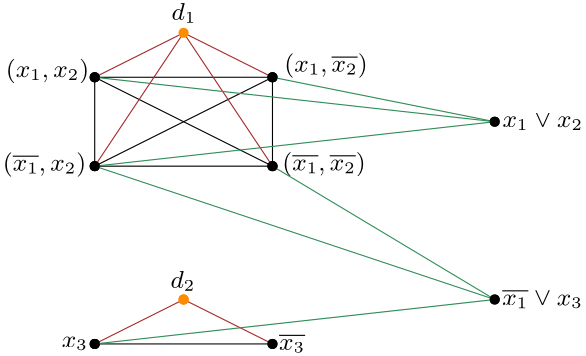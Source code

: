 <?xml version="1.0"?>
<!DOCTYPE ipe SYSTEM "ipe.dtd">
<ipe version="70218" creator="Ipe 7.2.27">
<info created="D:20230703022716" modified="D:20230708011657"/>
<ipestyle name="basic">
<symbol name="arrow/arc(spx)">
<path stroke="sym-stroke" fill="sym-stroke" pen="sym-pen">
0 0 m
-1 0.333 l
-1 -0.333 l
h
</path>
</symbol>
<symbol name="arrow/farc(spx)">
<path stroke="sym-stroke" fill="white" pen="sym-pen">
0 0 m
-1 0.333 l
-1 -0.333 l
h
</path>
</symbol>
<symbol name="arrow/ptarc(spx)">
<path stroke="sym-stroke" fill="sym-stroke" pen="sym-pen">
0 0 m
-1 0.333 l
-0.8 0 l
-1 -0.333 l
h
</path>
</symbol>
<symbol name="arrow/fptarc(spx)">
<path stroke="sym-stroke" fill="white" pen="sym-pen">
0 0 m
-1 0.333 l
-0.8 0 l
-1 -0.333 l
h
</path>
</symbol>
<symbol name="mark/circle(sx)" transformations="translations">
<path fill="sym-stroke">
0.6 0 0 0.6 0 0 e
0.4 0 0 0.4 0 0 e
</path>
</symbol>
<symbol name="mark/disk(sx)" transformations="translations">
<path fill="sym-stroke">
0.6 0 0 0.6 0 0 e
</path>
</symbol>
<symbol name="mark/fdisk(sfx)" transformations="translations">
<group>
<path fill="sym-fill">
0.5 0 0 0.5 0 0 e
</path>
<path fill="sym-stroke" fillrule="eofill">
0.6 0 0 0.6 0 0 e
0.4 0 0 0.4 0 0 e
</path>
</group>
</symbol>
<symbol name="mark/box(sx)" transformations="translations">
<path fill="sym-stroke" fillrule="eofill">
-0.6 -0.6 m
0.6 -0.6 l
0.6 0.6 l
-0.6 0.6 l
h
-0.4 -0.4 m
0.4 -0.4 l
0.4 0.4 l
-0.4 0.4 l
h
</path>
</symbol>
<symbol name="mark/square(sx)" transformations="translations">
<path fill="sym-stroke">
-0.6 -0.6 m
0.6 -0.6 l
0.6 0.6 l
-0.6 0.6 l
h
</path>
</symbol>
<symbol name="mark/fsquare(sfx)" transformations="translations">
<group>
<path fill="sym-fill">
-0.5 -0.5 m
0.5 -0.5 l
0.5 0.5 l
-0.5 0.5 l
h
</path>
<path fill="sym-stroke" fillrule="eofill">
-0.6 -0.6 m
0.6 -0.6 l
0.6 0.6 l
-0.6 0.6 l
h
-0.4 -0.4 m
0.4 -0.4 l
0.4 0.4 l
-0.4 0.4 l
h
</path>
</group>
</symbol>
<symbol name="mark/cross(sx)" transformations="translations">
<group>
<path fill="sym-stroke">
-0.43 -0.57 m
0.57 0.43 l
0.43 0.57 l
-0.57 -0.43 l
h
</path>
<path fill="sym-stroke">
-0.43 0.57 m
0.57 -0.43 l
0.43 -0.57 l
-0.57 0.43 l
h
</path>
</group>
</symbol>
<symbol name="arrow/fnormal(spx)">
<path stroke="sym-stroke" fill="white" pen="sym-pen">
0 0 m
-1 0.333 l
-1 -0.333 l
h
</path>
</symbol>
<symbol name="arrow/pointed(spx)">
<path stroke="sym-stroke" fill="sym-stroke" pen="sym-pen">
0 0 m
-1 0.333 l
-0.8 0 l
-1 -0.333 l
h
</path>
</symbol>
<symbol name="arrow/fpointed(spx)">
<path stroke="sym-stroke" fill="white" pen="sym-pen">
0 0 m
-1 0.333 l
-0.8 0 l
-1 -0.333 l
h
</path>
</symbol>
<symbol name="arrow/linear(spx)">
<path stroke="sym-stroke" pen="sym-pen">
-1 0.333 m
0 0 l
-1 -0.333 l
</path>
</symbol>
<symbol name="arrow/fdouble(spx)">
<path stroke="sym-stroke" fill="white" pen="sym-pen">
0 0 m
-1 0.333 l
-1 -0.333 l
h
-1 0 m
-2 0.333 l
-2 -0.333 l
h
</path>
</symbol>
<symbol name="arrow/double(spx)">
<path stroke="sym-stroke" fill="sym-stroke" pen="sym-pen">
0 0 m
-1 0.333 l
-1 -0.333 l
h
-1 0 m
-2 0.333 l
-2 -0.333 l
h
</path>
</symbol>
<symbol name="arrow/mid-normal(spx)">
<path stroke="sym-stroke" fill="sym-stroke" pen="sym-pen">
0.5 0 m
-0.5 0.333 l
-0.5 -0.333 l
h
</path>
</symbol>
<symbol name="arrow/mid-fnormal(spx)">
<path stroke="sym-stroke" fill="white" pen="sym-pen">
0.5 0 m
-0.5 0.333 l
-0.5 -0.333 l
h
</path>
</symbol>
<symbol name="arrow/mid-pointed(spx)">
<path stroke="sym-stroke" fill="sym-stroke" pen="sym-pen">
0.5 0 m
-0.5 0.333 l
-0.3 0 l
-0.5 -0.333 l
h
</path>
</symbol>
<symbol name="arrow/mid-fpointed(spx)">
<path stroke="sym-stroke" fill="white" pen="sym-pen">
0.5 0 m
-0.5 0.333 l
-0.3 0 l
-0.5 -0.333 l
h
</path>
</symbol>
<symbol name="arrow/mid-double(spx)">
<path stroke="sym-stroke" fill="sym-stroke" pen="sym-pen">
1 0 m
0 0.333 l
0 -0.333 l
h
0 0 m
-1 0.333 l
-1 -0.333 l
h
</path>
</symbol>
<symbol name="arrow/mid-fdouble(spx)">
<path stroke="sym-stroke" fill="white" pen="sym-pen">
1 0 m
0 0.333 l
0 -0.333 l
h
0 0 m
-1 0.333 l
-1 -0.333 l
h
</path>
</symbol>
<anglesize name="22.5 deg" value="22.5"/>
<anglesize name="30 deg" value="30"/>
<anglesize name="45 deg" value="45"/>
<anglesize name="60 deg" value="60"/>
<anglesize name="90 deg" value="90"/>
<arrowsize name="large" value="10"/>
<arrowsize name="small" value="5"/>
<arrowsize name="tiny" value="3"/>
<color name="blue" value="0 0 1"/>
<color name="brown" value="0.647 0.165 0.165"/>
<color name="darkblue" value="0 0 0.545"/>
<color name="darkcyan" value="0 0.545 0.545"/>
<color name="darkgray" value="0.663"/>
<color name="darkgreen" value="0 0.392 0"/>
<color name="darkmagenta" value="0.545 0 0.545"/>
<color name="darkorange" value="1 0.549 0"/>
<color name="darkred" value="0.545 0 0"/>
<color name="gold" value="1 0.843 0"/>
<color name="gray" value="0.745"/>
<color name="green" value="0 1 0"/>
<color name="lightblue" value="0.678 0.847 0.902"/>
<color name="lightcyan" value="0.878 1 1"/>
<color name="lightgray" value="0.827"/>
<color name="lightgreen" value="0.565 0.933 0.565"/>
<color name="lightyellow" value="1 1 0.878"/>
<color name="navy" value="0 0 0.502"/>
<color name="orange" value="1 0.647 0"/>
<color name="pink" value="1 0.753 0.796"/>
<color name="purple" value="0.627 0.125 0.941"/>
<color name="red" value="1 0 0"/>
<color name="seagreen" value="0.18 0.545 0.341"/>
<color name="turquoise" value="0.251 0.878 0.816"/>
<color name="violet" value="0.933 0.51 0.933"/>
<color name="yellow" value="1 1 0"/>
<dashstyle name="dash dot dotted" value="[4 2 1 2 1 2] 0"/>
<dashstyle name="dash dotted" value="[4 2 1 2] 0"/>
<dashstyle name="dashed" value="[4] 0"/>
<dashstyle name="dotted" value="[1 3] 0"/>
<gridsize name="10 pts (~3.5 mm)" value="10"/>
<gridsize name="14 pts (~5 mm)" value="14"/>
<gridsize name="16 pts (~6 mm)" value="16"/>
<gridsize name="20 pts (~7 mm)" value="20"/>
<gridsize name="28 pts (~10 mm)" value="28"/>
<gridsize name="32 pts (~12 mm)" value="32"/>
<gridsize name="4 pts" value="4"/>
<gridsize name="56 pts (~20 mm)" value="56"/>
<gridsize name="8 pts (~3 mm)" value="8"/>
<opacity name="10%" value="0.1"/>
<opacity name="30%" value="0.3"/>
<opacity name="50%" value="0.5"/>
<opacity name="75%" value="0.75"/>
<pen name="fat" value="1.2"/>
<pen name="heavier" value="0.8"/>
<pen name="ultrafat" value="2"/>
<symbolsize name="large" value="5"/>
<symbolsize name="small" value="2"/>
<symbolsize name="tiny" value="1.1"/>
<textsize name="Huge" value="\Huge"/>
<textsize name="LARGE" value="\LARGE"/>
<textsize name="Large" value="\Large"/>
<textsize name="footnote" value="\footnotesize"/>
<textsize name="huge" value="\huge"/>
<textsize name="large" value="\large"/>
<textsize name="script" value="\scriptsize"/>
<textsize name="small" value="\small"/>
<textsize name="tiny" value="\tiny"/>
<textstyle name="center" begin="\begin{center}" end="\end{center}"/>
<textstyle name="item" begin="\begin{itemize}\item{}" end="\end{itemize}"/>
<textstyle name="itemize" begin="\begin{itemize}" end="\end{itemize}"/>
<tiling name="falling" angle="-60" step="4" width="1"/>
<tiling name="rising" angle="30" step="4" width="1"/>
</ipestyle>
<page>
<layer name="alpha"/>
<view layers="alpha" active="alpha"/>
<use layer="alpha" name="mark/disk(sx)" pos="64 752" size="normal" stroke="black"/>
<use name="mark/disk(sx)" pos="128 752" size="normal" stroke="black"/>
<use name="mark/disk(sx)" pos="64 720" size="normal" stroke="black"/>
<use name="mark/disk(sx)" pos="128 720" size="normal" stroke="black"/>
<use name="mark/disk(sx)" pos="208 736" size="normal" stroke="black"/>
<use name="mark/disk(sx)" pos="208 672" size="normal" stroke="black"/>
<use matrix="1 0 0 1 0 -16" name="mark/disk(sx)" pos="64 672" size="normal" stroke="black"/>
<use matrix="1 0 0 1 0 -16" name="mark/disk(sx)" pos="128 672" size="normal" stroke="black"/>
<use name="mark/disk(sx)" pos="96 672" size="normal" stroke="darkorange"/>
<text matrix="1 0 0 1 -16 0" transformations="translations" pos="48 752" stroke="black" type="label" width="30.012" height="6.726" depth="2.24" valign="baseline" size="small" style="math">(x_1, x_2)</text>
<text matrix="1 0 0 1 -17.0928 -33.6665" transformations="translations" pos="48 752" stroke="black" type="label" width="30.012" height="6.726" depth="2.24" valign="baseline" size="small" style="math">(\overline{x_1}, x_2)</text>
<text matrix="1 0 0 1 84.2243 2.00122" transformations="translations" pos="48 752" stroke="black" type="label" width="30.012" height="6.726" depth="2.24" valign="baseline" size="small" style="math">(x_1, \overline{x_2})</text>
<text matrix="1 0 0 1 83.56 -33.5244" transformations="translations" pos="48 752" stroke="black" type="label" width="30.012" height="6.726" depth="2.24" valign="baseline" size="small" style="math">(\overline{x_1}, \overline{x_2})</text>
<text matrix="1 0 0 1 43.6089 20.5863" transformations="translations" pos="48 752" stroke="black" type="label" width="8.926" height="6.233" depth="0.99" valign="baseline" size="small" style="math">d_1</text>
<text matrix="1 0 0 1 43.312 -75.8947" transformations="translations" pos="48 752" stroke="black" type="label" width="8.926" height="6.233" depth="0.99" valign="baseline" size="small" style="math">d_2</text>
<text matrix="1 0 0 1 3.01415 -9.60719" transformations="translations" pos="207.786 743.582" stroke="black" type="label" width="28.988" height="4.988" depth="0.99" valign="baseline" size="small" style="math">x_1 \lor x_2 </text>
<text matrix="1 0 0 1 5.08945 -10.4334" transformations="translations" pos="205.637 680.286" stroke="black" type="label" width="28.988" height="5.859" depth="0.99" valign="baseline" size="small" style="math">\overline{x_1} \lor x_3</text>
<text matrix="1 0 0 1 -9.77889 -29.1859" transformations="translations" pos="61.895 683.937" stroke="black" type="label" width="9.374" height="3.867" depth="0.99" valign="baseline" size="small" style="math">x_3</text>
<text matrix="1 0 0 1 68.4848 -30.1044" transformations="translations" pos="61.895 683.937" stroke="black" type="label" width="9.374" height="5.859" depth="0.99" valign="baseline" size="small" style="math">\overline{x_3}</text>
<path stroke="black">
64 720 m
128 720 l
</path>
<path stroke="black">
128 720 m
128 752 l
</path>
<path stroke="black">
128 752 m
64 752 l
</path>
<path stroke="black">
64 752 m
64 720 l
</path>
<path stroke="black">
64 752 m
128 720 l
</path>
<path stroke="black">
64 720 m
128 752 l
</path>
<path stroke="brown">
64 752 m
96 768 l
</path>
<path stroke="brown">
128 752 m
96 768 l
</path>
<path stroke="brown">
64 720 m
96 768 l
</path>
<path stroke="brown">
128 720 m
96 768 l
</path>
<path matrix="1 0 0 1 0 -16" stroke="brown">
64 672 m
96 688 l
</path>
<path matrix="1 0 0 1 0 -16" stroke="brown">
96 688 m
128 672 l
</path>
<path matrix="1 0 0 1 0 -16" stroke="black">
64 672 m
128 672 l
</path>
<use name="mark/disk(sx)" pos="96 768" size="normal" stroke="darkorange"/>
<use matrix="1 0 0 1 0 -16" name="mark/disk(sx)" pos="96 688" size="normal" stroke="darkorange"/>
<use matrix="1 0 0 1 0 -16" name="mark/disk(sx)" pos="96 688" size="normal" stroke="darkorange"/>
<use matrix="1 0 0 1 0 -16" name="mark/disk(sx)" pos="64 672" size="normal" stroke="black"/>
<use matrix="1 0 0 1 0 -16" name="mark/disk(sx)" pos="128 672" size="normal" stroke="black"/>
<use name="mark/disk(sx)" pos="64 720" size="normal" stroke="black"/>
<use name="mark/disk(sx)" pos="64 752" size="normal" stroke="black"/>
<use name="mark/disk(sx)" pos="128 752" size="normal" stroke="black"/>
<use name="mark/disk(sx)" pos="128 720" size="normal" stroke="black"/>
<path stroke="seagreen">
128 752 m
208 736 l
</path>
<path stroke="seagreen">
64 752 m
208 736 l
</path>
<path stroke="seagreen">
64 720 m
208 736 l
</path>
<path stroke="seagreen">
64 720 m
208 672 l
</path>
<path stroke="seagreen">
128 720 m
208 672 l
</path>
<path stroke="seagreen">
64 656 m
208 672 l
</path>
<use name="mark/disk(sx)" pos="64 752" size="normal" stroke="black"/>
<use name="mark/disk(sx)" pos="128 752" size="normal" stroke="black"/>
<use name="mark/disk(sx)" pos="64 720" size="normal" stroke="black"/>
<use name="mark/disk(sx)" pos="128 720" size="normal" stroke="black"/>
<use name="mark/disk(sx)" pos="64 656" size="normal" stroke="black"/>
<use name="mark/disk(sx)" pos="208 736" size="normal" stroke="black"/>
<use name="mark/disk(sx)" pos="208 672" size="normal" stroke="black"/>
</page>
</ipe>
